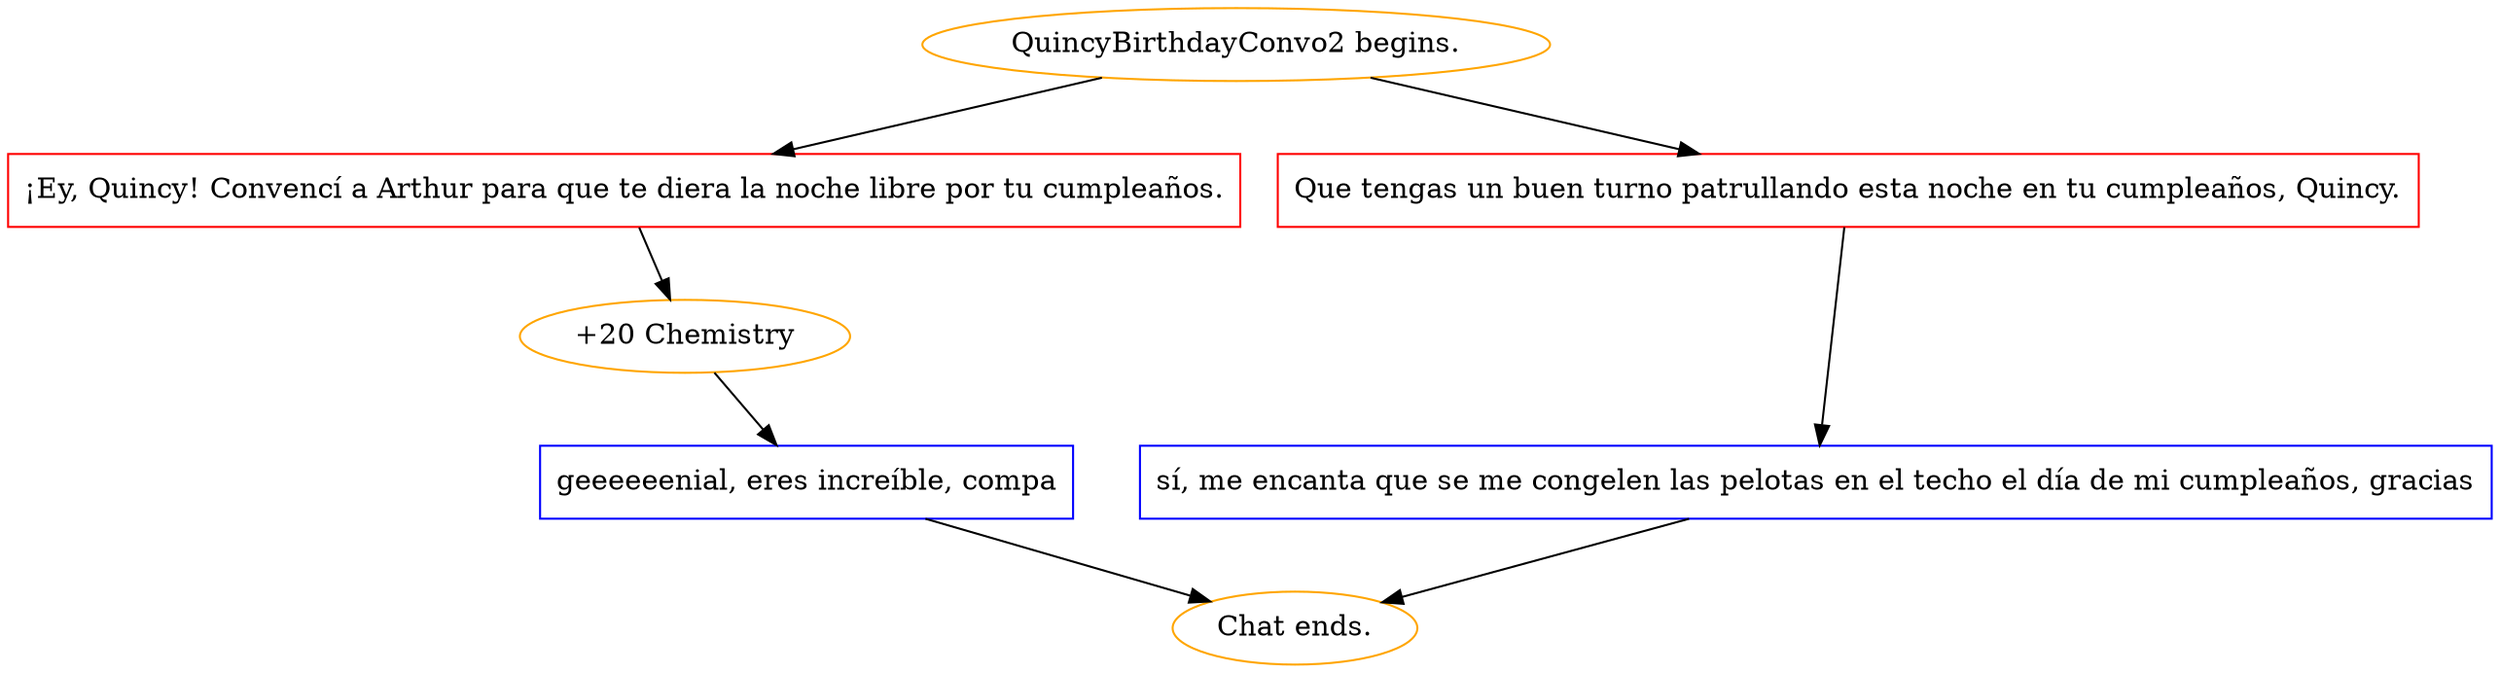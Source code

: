 digraph {
	"QuincyBirthdayConvo2 begins." [color=orange];
		"QuincyBirthdayConvo2 begins." -> j4068396656;
		"QuincyBirthdayConvo2 begins." -> j2058924190;
	j4068396656 [label="¡Ey, Quincy! Convencí a Arthur para que te diera la noche libre por tu cumpleaños.",shape=box,color=red];
		j4068396656 -> j1660264937;
	j2058924190 [label="Que tengas un buen turno patrullando esta noche en tu cumpleaños, Quincy.",shape=box,color=red];
		j2058924190 -> j737031652;
	j1660264937 [label="+20 Chemistry",color=orange];
		j1660264937 -> j1576158289;
	j737031652 [label="sí, me encanta que se me congelen las pelotas en el techo el día de mi cumpleaños, gracias",shape=box,color=blue];
		j737031652 -> "Chat ends.";
	j1576158289 [label="geeeeeenial, eres increíble, compa",shape=box,color=blue];
		j1576158289 -> "Chat ends.";
	"Chat ends." [color=orange];
}